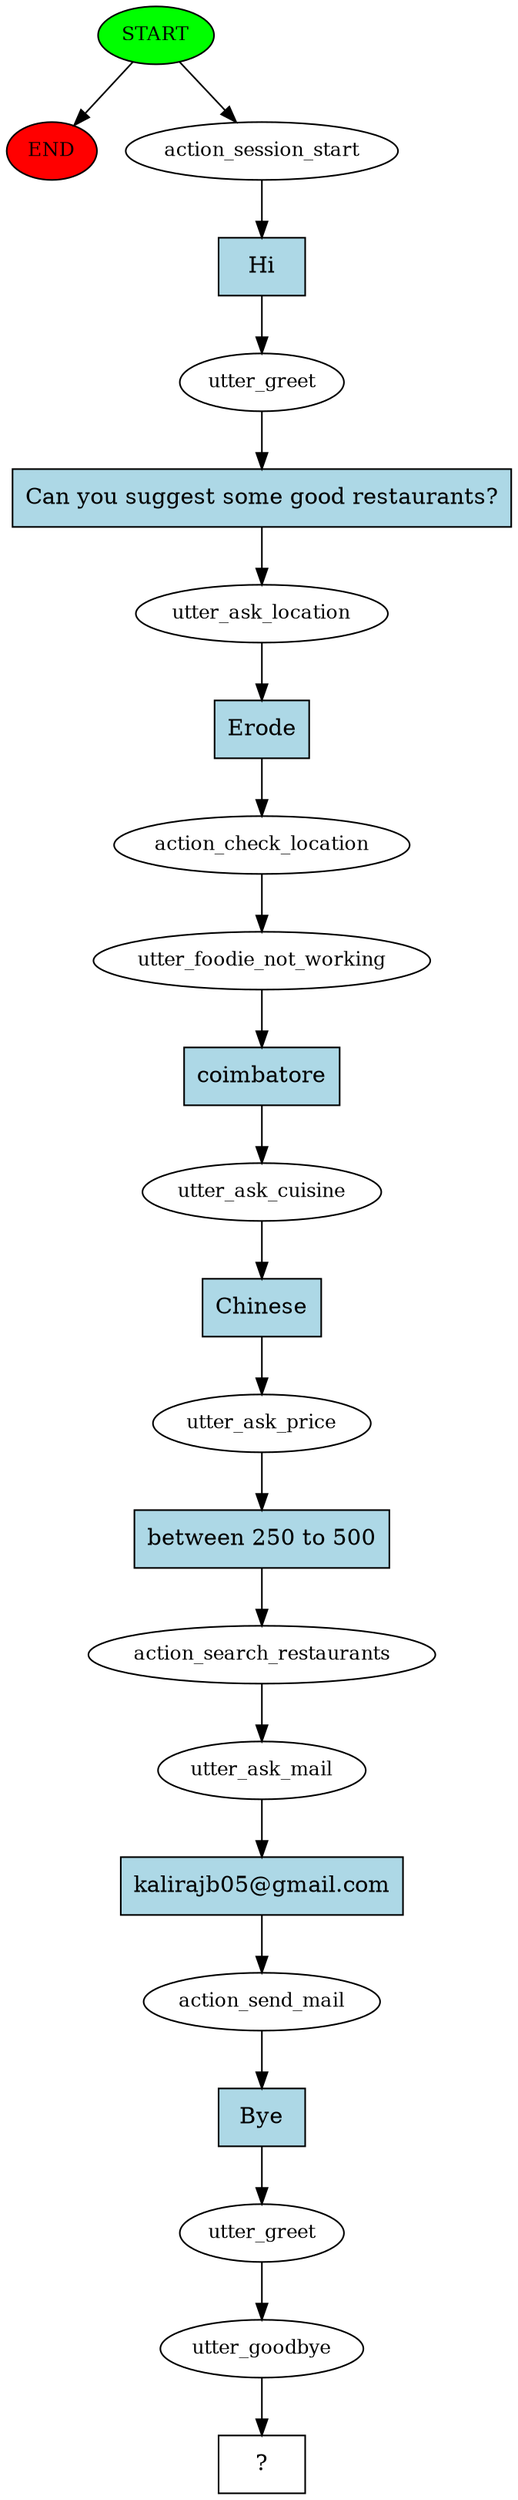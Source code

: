 digraph  {
0 [class="start active", fillcolor=green, fontsize=12, label=START, style=filled];
"-1" [class=end, fillcolor=red, fontsize=12, label=END, style=filled];
1 [class=active, fontsize=12, label=action_session_start];
2 [class=active, fontsize=12, label=utter_greet];
3 [class=active, fontsize=12, label=utter_ask_location];
4 [class=active, fontsize=12, label=action_check_location];
5 [class=active, fontsize=12, label=utter_foodie_not_working];
6 [class=active, fontsize=12, label=utter_ask_cuisine];
7 [class=active, fontsize=12, label=utter_ask_price];
8 [class=active, fontsize=12, label=action_search_restaurants];
9 [class=active, fontsize=12, label=utter_ask_mail];
10 [class=active, fontsize=12, label=action_send_mail];
11 [class=active, fontsize=12, label=utter_greet];
12 [class=active, fontsize=12, label=utter_goodbye];
13 [class="intent dashed active", label="  ?  ", shape=rect];
14 [class="intent active", fillcolor=lightblue, label=Hi, shape=rect, style=filled];
15 [class="intent active", fillcolor=lightblue, label="Can you suggest some good restaurants?", shape=rect, style=filled];
16 [class="intent active", fillcolor=lightblue, label=Erode, shape=rect, style=filled];
17 [class="intent active", fillcolor=lightblue, label=coimbatore, shape=rect, style=filled];
18 [class="intent active", fillcolor=lightblue, label=Chinese, shape=rect, style=filled];
19 [class="intent active", fillcolor=lightblue, label="between 250 to 500", shape=rect, style=filled];
20 [class="intent active", fillcolor=lightblue, label="kalirajb05@gmail.com", shape=rect, style=filled];
21 [class="intent active", fillcolor=lightblue, label=Bye, shape=rect, style=filled];
0 -> "-1"  [class="", key=NONE, label=""];
0 -> 1  [class=active, key=NONE, label=""];
1 -> 14  [class=active, key=0];
2 -> 15  [class=active, key=0];
3 -> 16  [class=active, key=0];
4 -> 5  [class=active, key=NONE, label=""];
5 -> 17  [class=active, key=0];
6 -> 18  [class=active, key=0];
7 -> 19  [class=active, key=0];
8 -> 9  [class=active, key=NONE, label=""];
9 -> 20  [class=active, key=0];
10 -> 21  [class=active, key=0];
11 -> 12  [class=active, key=NONE, label=""];
12 -> 13  [class=active, key=NONE, label=""];
14 -> 2  [class=active, key=0];
15 -> 3  [class=active, key=0];
16 -> 4  [class=active, key=0];
17 -> 6  [class=active, key=0];
18 -> 7  [class=active, key=0];
19 -> 8  [class=active, key=0];
20 -> 10  [class=active, key=0];
21 -> 11  [class=active, key=0];
}
